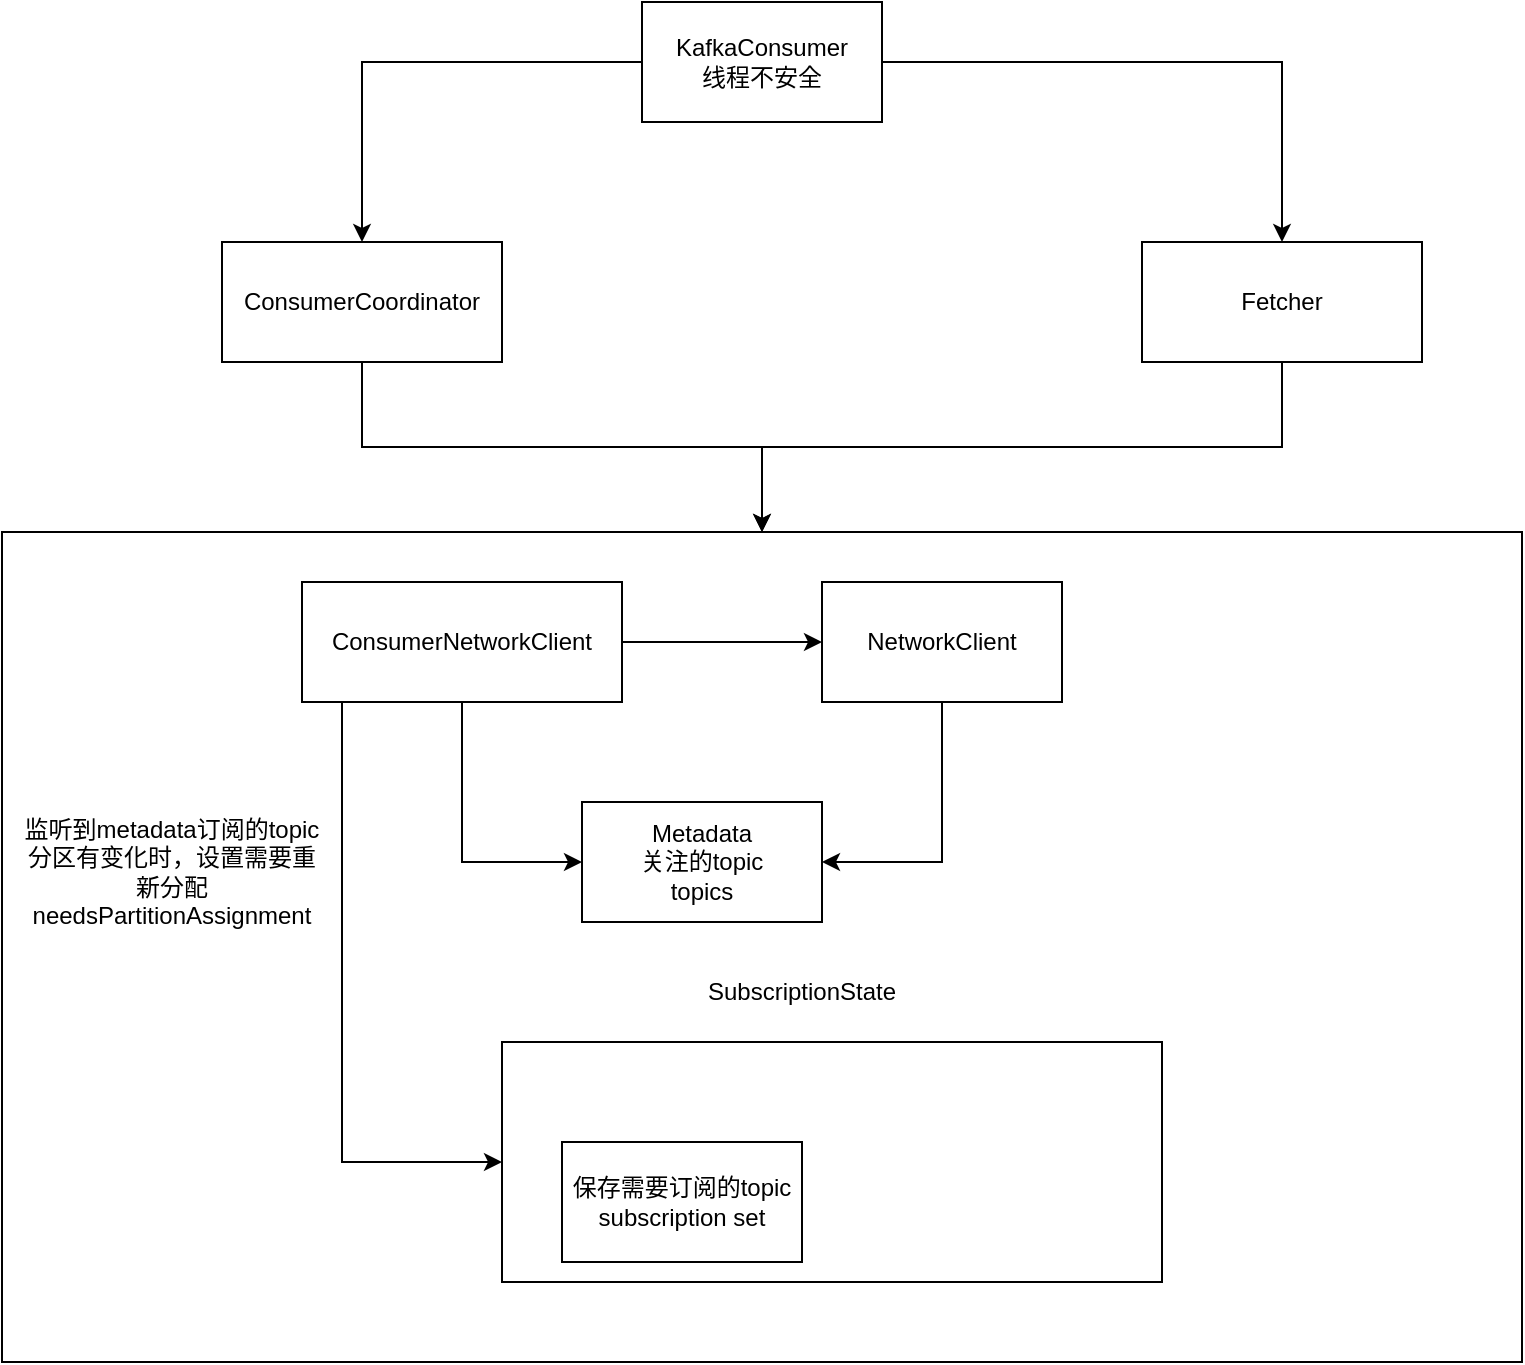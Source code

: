 <mxfile version="20.2.4" type="github"><diagram id="zC-SaXTr_2-HBtyZ_m58" name="第 1 页"><mxGraphModel dx="943" dy="447" grid="1" gridSize="10" guides="1" tooltips="1" connect="1" arrows="1" fold="1" page="1" pageScale="1" pageWidth="827" pageHeight="1169" math="0" shadow="0"><root><mxCell id="0"/><mxCell id="1" parent="0"/><mxCell id="IlKKcgGs-gU_iAphdW2g-13" style="edgeStyle=orthogonalEdgeStyle;rounded=0;orthogonalLoop=1;jettySize=auto;html=1;" edge="1" parent="1" source="IlKKcgGs-gU_iAphdW2g-1" target="IlKKcgGs-gU_iAphdW2g-11"><mxGeometry relative="1" as="geometry"/></mxCell><mxCell id="IlKKcgGs-gU_iAphdW2g-1" value="ConsumerCoordinator" style="rounded=0;whiteSpace=wrap;html=1;" vertex="1" parent="1"><mxGeometry x="140" y="190" width="140" height="60" as="geometry"/></mxCell><mxCell id="IlKKcgGs-gU_iAphdW2g-11" value="" style="rounded=0;whiteSpace=wrap;html=1;" vertex="1" parent="1"><mxGeometry x="30" y="335" width="760" height="415" as="geometry"/></mxCell><mxCell id="IlKKcgGs-gU_iAphdW2g-16" value="" style="edgeStyle=orthogonalEdgeStyle;rounded=0;orthogonalLoop=1;jettySize=auto;html=1;" edge="1" parent="1" source="IlKKcgGs-gU_iAphdW2g-2" target="IlKKcgGs-gU_iAphdW2g-15"><mxGeometry relative="1" as="geometry"/></mxCell><mxCell id="IlKKcgGs-gU_iAphdW2g-17" style="edgeStyle=orthogonalEdgeStyle;rounded=0;orthogonalLoop=1;jettySize=auto;html=1;entryX=0;entryY=0.5;entryDx=0;entryDy=0;" edge="1" parent="1" source="IlKKcgGs-gU_iAphdW2g-2" target="IlKKcgGs-gU_iAphdW2g-9"><mxGeometry relative="1" as="geometry"/></mxCell><mxCell id="IlKKcgGs-gU_iAphdW2g-20" style="edgeStyle=orthogonalEdgeStyle;rounded=0;orthogonalLoop=1;jettySize=auto;html=1;entryX=0;entryY=0.5;entryDx=0;entryDy=0;" edge="1" parent="1" source="IlKKcgGs-gU_iAphdW2g-2" target="IlKKcgGs-gU_iAphdW2g-7"><mxGeometry relative="1" as="geometry"><Array as="points"><mxPoint x="200" y="650"/></Array></mxGeometry></mxCell><mxCell id="IlKKcgGs-gU_iAphdW2g-2" value="ConsumerNetworkClient" style="whiteSpace=wrap;html=1;rounded=0;" vertex="1" parent="1"><mxGeometry x="180" y="360" width="160" height="60" as="geometry"/></mxCell><mxCell id="IlKKcgGs-gU_iAphdW2g-14" style="edgeStyle=orthogonalEdgeStyle;rounded=0;orthogonalLoop=1;jettySize=auto;html=1;entryX=0.5;entryY=0;entryDx=0;entryDy=0;" edge="1" parent="1" source="IlKKcgGs-gU_iAphdW2g-4" target="IlKKcgGs-gU_iAphdW2g-11"><mxGeometry relative="1" as="geometry"/></mxCell><mxCell id="IlKKcgGs-gU_iAphdW2g-4" value="Fetcher" style="rounded=0;whiteSpace=wrap;html=1;" vertex="1" parent="1"><mxGeometry x="600" y="190" width="140" height="60" as="geometry"/></mxCell><mxCell id="IlKKcgGs-gU_iAphdW2g-7" value="" style="whiteSpace=wrap;html=1;rounded=0;" vertex="1" parent="1"><mxGeometry x="280" y="590" width="330" height="120" as="geometry"/></mxCell><mxCell id="IlKKcgGs-gU_iAphdW2g-9" value="Metadata&lt;br&gt;关注的topic&lt;br&gt;topics" style="whiteSpace=wrap;html=1;rounded=0;" vertex="1" parent="1"><mxGeometry x="320" y="470" width="120" height="60" as="geometry"/></mxCell><mxCell id="IlKKcgGs-gU_iAphdW2g-18" style="edgeStyle=orthogonalEdgeStyle;rounded=0;orthogonalLoop=1;jettySize=auto;html=1;entryX=1;entryY=0.5;entryDx=0;entryDy=0;" edge="1" parent="1" source="IlKKcgGs-gU_iAphdW2g-15" target="IlKKcgGs-gU_iAphdW2g-9"><mxGeometry relative="1" as="geometry"/></mxCell><mxCell id="IlKKcgGs-gU_iAphdW2g-15" value="NetworkClient" style="whiteSpace=wrap;html=1;rounded=0;" vertex="1" parent="1"><mxGeometry x="440" y="360" width="120" height="60" as="geometry"/></mxCell><mxCell id="IlKKcgGs-gU_iAphdW2g-19" value="监听到metadata订阅的topic分区有变化时，设置需要重新分配needsPartitionAssignment" style="text;html=1;strokeColor=none;fillColor=none;align=center;verticalAlign=middle;whiteSpace=wrap;rounded=0;" vertex="1" parent="1"><mxGeometry x="40" y="470" width="150" height="70" as="geometry"/></mxCell><mxCell id="IlKKcgGs-gU_iAphdW2g-21" value="保存需要订阅的topic&lt;br&gt;subscription set" style="rounded=0;whiteSpace=wrap;html=1;" vertex="1" parent="1"><mxGeometry x="310" y="640" width="120" height="60" as="geometry"/></mxCell><mxCell id="IlKKcgGs-gU_iAphdW2g-22" value="SubscriptionState" style="text;html=1;strokeColor=none;fillColor=none;align=center;verticalAlign=middle;whiteSpace=wrap;rounded=0;" vertex="1" parent="1"><mxGeometry x="360" y="550" width="140" height="30" as="geometry"/></mxCell><mxCell id="IlKKcgGs-gU_iAphdW2g-24" style="edgeStyle=orthogonalEdgeStyle;rounded=0;orthogonalLoop=1;jettySize=auto;html=1;" edge="1" parent="1" source="IlKKcgGs-gU_iAphdW2g-23" target="IlKKcgGs-gU_iAphdW2g-1"><mxGeometry relative="1" as="geometry"/></mxCell><mxCell id="IlKKcgGs-gU_iAphdW2g-25" style="edgeStyle=orthogonalEdgeStyle;rounded=0;orthogonalLoop=1;jettySize=auto;html=1;" edge="1" parent="1" source="IlKKcgGs-gU_iAphdW2g-23" target="IlKKcgGs-gU_iAphdW2g-4"><mxGeometry relative="1" as="geometry"/></mxCell><mxCell id="IlKKcgGs-gU_iAphdW2g-23" value="KafkaConsumer&lt;br&gt;线程不安全" style="rounded=0;whiteSpace=wrap;html=1;" vertex="1" parent="1"><mxGeometry x="350" y="70" width="120" height="60" as="geometry"/></mxCell></root></mxGraphModel></diagram></mxfile>
